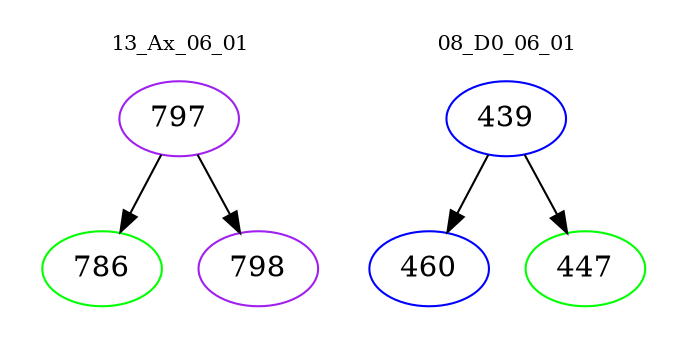 digraph{
subgraph cluster_0 {
color = white
label = "13_Ax_06_01";
fontsize=10;
T0_797 [label="797", color="purple"]
T0_797 -> T0_786 [color="black"]
T0_786 [label="786", color="green"]
T0_797 -> T0_798 [color="black"]
T0_798 [label="798", color="purple"]
}
subgraph cluster_1 {
color = white
label = "08_D0_06_01";
fontsize=10;
T1_439 [label="439", color="blue"]
T1_439 -> T1_460 [color="black"]
T1_460 [label="460", color="blue"]
T1_439 -> T1_447 [color="black"]
T1_447 [label="447", color="green"]
}
}
